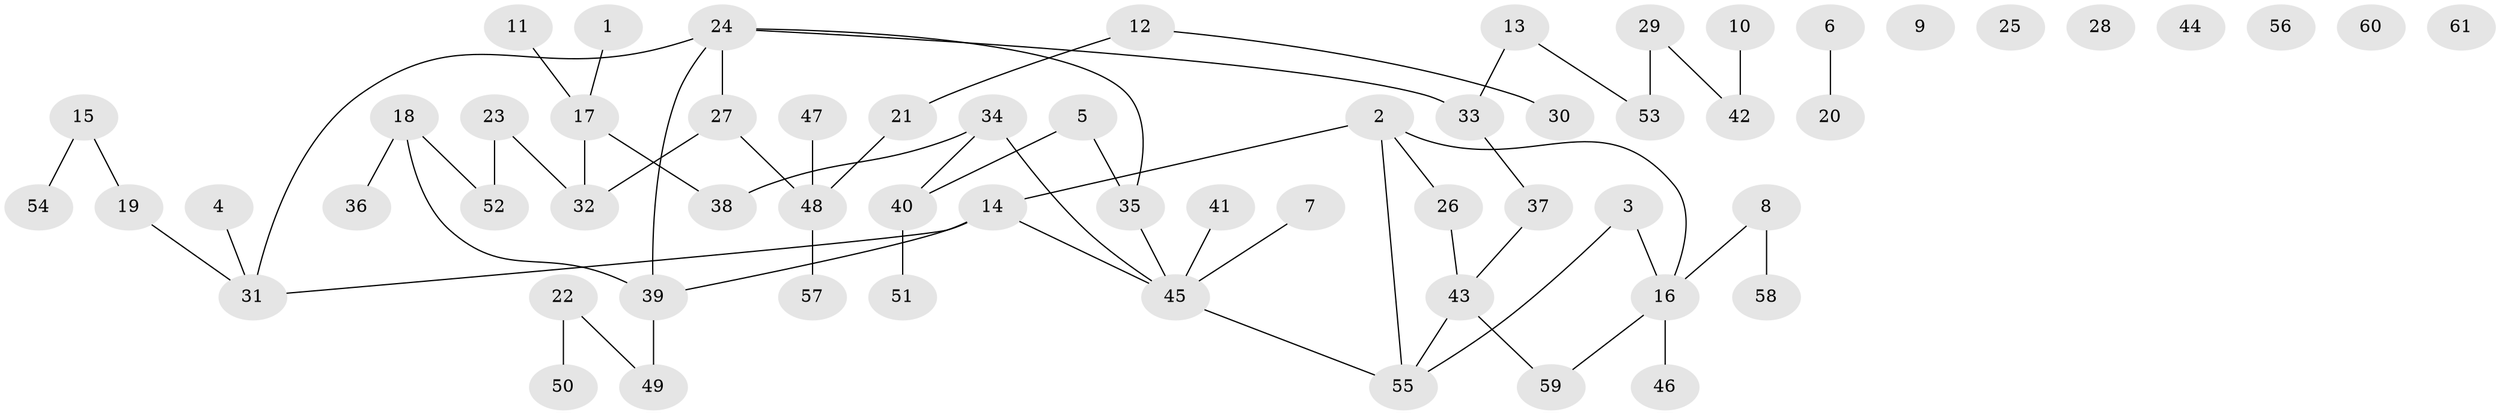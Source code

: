 // Generated by graph-tools (version 1.1) at 2025/25/03/09/25 03:25:21]
// undirected, 61 vertices, 62 edges
graph export_dot {
graph [start="1"]
  node [color=gray90,style=filled];
  1;
  2;
  3;
  4;
  5;
  6;
  7;
  8;
  9;
  10;
  11;
  12;
  13;
  14;
  15;
  16;
  17;
  18;
  19;
  20;
  21;
  22;
  23;
  24;
  25;
  26;
  27;
  28;
  29;
  30;
  31;
  32;
  33;
  34;
  35;
  36;
  37;
  38;
  39;
  40;
  41;
  42;
  43;
  44;
  45;
  46;
  47;
  48;
  49;
  50;
  51;
  52;
  53;
  54;
  55;
  56;
  57;
  58;
  59;
  60;
  61;
  1 -- 17;
  2 -- 14;
  2 -- 16;
  2 -- 26;
  2 -- 55;
  3 -- 16;
  3 -- 55;
  4 -- 31;
  5 -- 35;
  5 -- 40;
  6 -- 20;
  7 -- 45;
  8 -- 16;
  8 -- 58;
  10 -- 42;
  11 -- 17;
  12 -- 21;
  12 -- 30;
  13 -- 33;
  13 -- 53;
  14 -- 31;
  14 -- 39;
  14 -- 45;
  15 -- 19;
  15 -- 54;
  16 -- 46;
  16 -- 59;
  17 -- 32;
  17 -- 38;
  18 -- 36;
  18 -- 39;
  18 -- 52;
  19 -- 31;
  21 -- 48;
  22 -- 49;
  22 -- 50;
  23 -- 32;
  23 -- 52;
  24 -- 27;
  24 -- 31;
  24 -- 33;
  24 -- 35;
  24 -- 39;
  26 -- 43;
  27 -- 32;
  27 -- 48;
  29 -- 42;
  29 -- 53;
  33 -- 37;
  34 -- 38;
  34 -- 40;
  34 -- 45;
  35 -- 45;
  37 -- 43;
  39 -- 49;
  40 -- 51;
  41 -- 45;
  43 -- 55;
  43 -- 59;
  45 -- 55;
  47 -- 48;
  48 -- 57;
}
